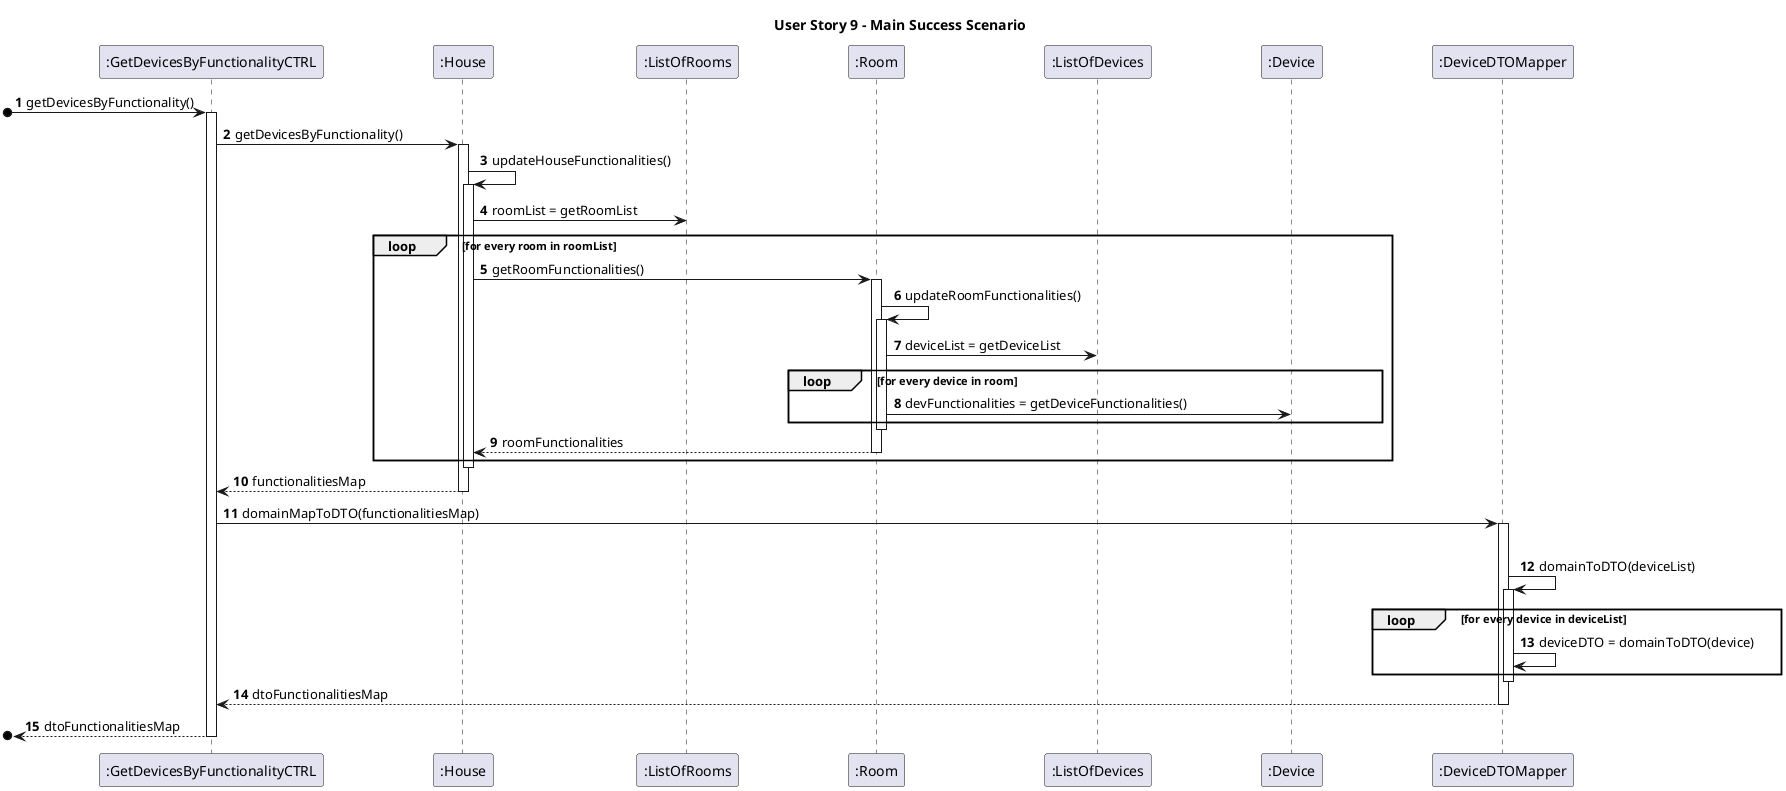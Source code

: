 @startuml

title User Story 9 - Main Success Scenario

autonumber

participant ":GetDevicesByFunctionalityCTRL" as C
participant ":House" as H
participant ":ListOfRooms" as LOR
participant ":Room" as R
participant ":ListOfDevices" as LOD
participant ":Device" as D
participant ":DeviceDTOMapper" as DM
skinparam ParticipantPadding 50

[o-> C : getDevicesByFunctionality()
activate C
C -> H : getDevicesByFunctionality()
activate H
H -> H : updateHouseFunctionalities()
activate H
H -> LOR : roomList = getRoomList
loop for every room in roomList
   H -> R : getRoomFunctionalities()
   activate R
   R -> R : updateRoomFunctionalities()
   activate R
   R -> LOD : deviceList = getDeviceList
loop for every device in room
   R -> D : devFunctionalities = getDeviceFunctionalities()
end
deactivate R
R --> H : roomFunctionalities
deactivate R
end
deactivate H
H --> C : functionalitiesMap
deactivate H
C -> DM : domainMapToDTO(functionalitiesMap)
activate DM
loop for every deviceList in functionalitiesMap
DM -> DM : domainToDTO(deviceList)
activate DM
loop for every device in deviceList
DM -> DM : deviceDTO = domainToDTO(device)
end
deactivate DM
DM --> C : dtoFunctionalitiesMap
deactivate DM
[o<-- C : dtoFunctionalitiesMap
deactivate C
@enduml